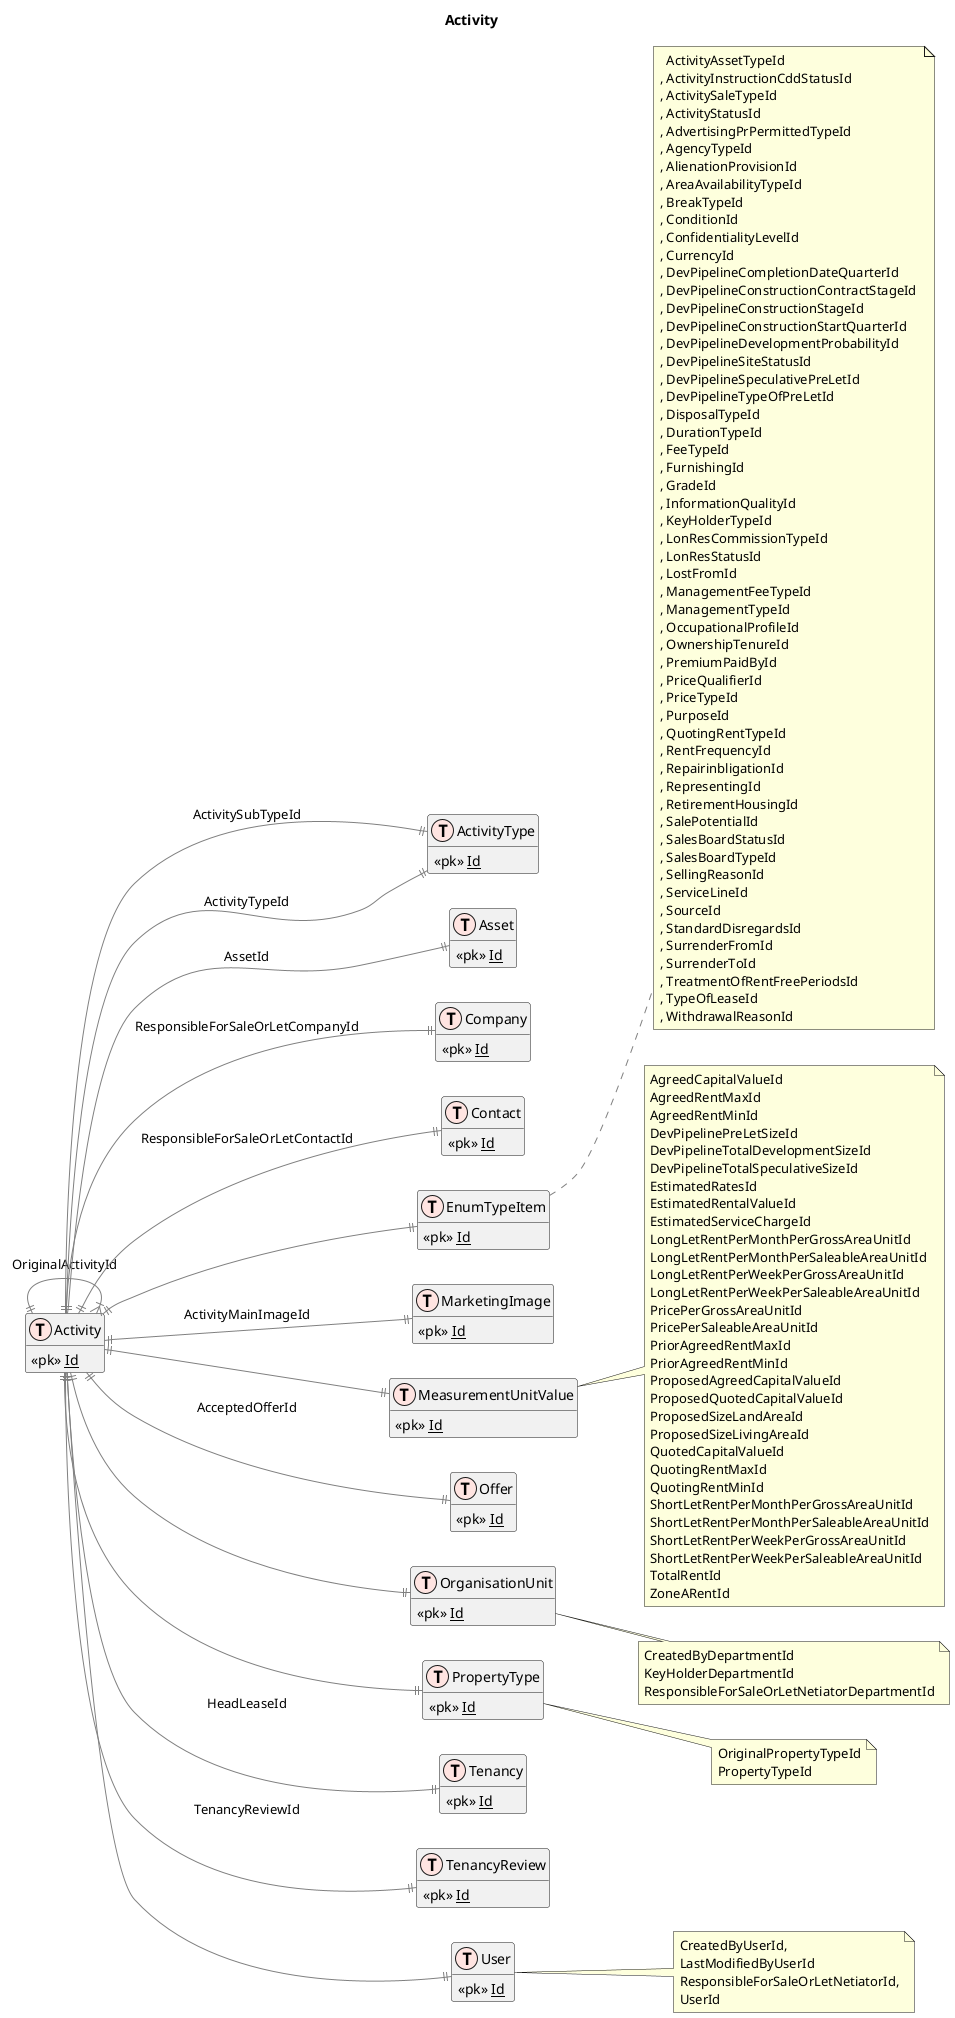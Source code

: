 @startuml

title Activity

left to right direction

!define table(x) class x << (T,mistyrose) >>   
!define view(x) class x << (V,lightblue) >>   
!define table(x) class x << (T,mistyrose) >>  
!define tr(x) class x << (R,red) >>  
!define tf(x) class x << (F,darkorange) >>   
!define af(x) class x << (F,white) >>   
!define fn(x) class x << (F,plum) >>   
!define fs(x) class x << (F,tan) >>   
!define ft(x) class x << (F,wheat) >>   
!define if(x) class x << (F,gaisboro) >>   
!define p(x) class x << (P,indianred) >>   
!define pc(x) class x << (P,lemonshiffon) >>   
!define x(x) class x << (P,linen) >>     
!define primary_key(x) <<pk>> <u>x</u>
!define foreign_key(x) <<fk>> <b>x</b>
!define link( k, y) k }--||  y
hide methods   
hide stereotypes  
skinparam classarrowcolor gray  

table( Activity)
{
    primary_key(Id)
}

table( ActivityType)
{
    primary_key(Id)
}

table( Asset)
{
    primary_key(Id)
}

table( Company)
{
    primary_key(Id)
}

table( Contact)
{
    primary_key(Id)
}

table( EnumTypeItem)
{
    primary_key(Id)
}

table( MarketingImage)
{
    primary_key(Id)
}

table( MeasurementUnitValue)
{
    primary_key(Id)
}

table( Offer)
{
    primary_key(Id)
}

table( OrganisationUnit)
{
    primary_key(Id)
}

table( PropertyType)
{
    primary_key(Id)
}

table( Tenancy)
{
    primary_key(Id)
}

table( TenancyReview)
{
    primary_key(Id)
}

table( User)
{
    primary_key(Id)
}

Activity ||--|{ Activity : OriginalActivityId
 Activity  ||--|| ActivityType : ActivitySubTypeId
 Activity  ||--|| ActivityType : ActivityTypeId
 Activity  ||--|| Asset : AssetId
 Activity  ||--|| Company : ResponsibleForSaleOrLetCompanyId
 Activity  ||--|| Contact : ResponsibleForSaleOrLetContactId

 Activity  ||--|| EnumTypeItem 
note right of EnumTypeItem
  ActivityAssetTypeId
, ActivityInstructionCddStatusId
, ActivitySaleTypeId
, ActivityStatusId
, AdvertisingPrPermittedTypeId
, AgencyTypeId
, AlienationProvisionId 
, AreaAvailabilityTypeId 
, BreakTypeId 
, ConditionId 
, ConfidentialityLevelId 
, CurrencyId 
, DevPipelineCompletionDateQuarterId 
, DevPipelineConstructionContractStageId 
, DevPipelineConstructionStageId 
, DevPipelineConstructionStartQuarterId 
, DevPipelineDevelopmentProbabilityId 
, DevPipelineSiteStatusId 
, DevPipelineSpeculativePreLetId 
, DevPipelineTypeOfPreLetId 
, DisposalTypeId 
, DurationTypeId 
, FeeTypeId 
, FurnishingId 
, GradeId 
, InformationQualityId 
, KeyHolderTypeId 
, LonResCommissionTypeId 
, LonResStatusId 
, LostFromId 
, ManagementFeeTypeId 
, ManagementTypeId 
, OccupationalProfileId 
, OwnershipTenureId 
, PremiumPaidById 
, PriceQualifierId 
, PriceTypeId 
, PurposeId 
, QuotingRentTypeId 
, RentFrequencyId 
, RepairinbligationId 
, RepresentingId 
, RetirementHousingId 
, SalePotentialId 
, SalesBoardStatusId 
, SalesBoardTypeId 
, SellingReasonId 
, ServiceLineId 
, SourceId 
, StandardDisregardsId 
, SurrenderFromId 
, SurrenderToId 
, TreatmentOfRentFreePeriodsId 
, TypeOfLeaseId 
, WithdrawalReasonId
end note

 Activity  ||--|| MarketingImage : ActivityMainImageId

 Activity  ||--|| MeasurementUnitValue
note right of MeasurementUnitValue
AgreedCapitalValueId
AgreedRentMaxId
AgreedRentMinId
DevPipelinePreLetSizeId
DevPipelineTotalDevelopmentSizeId
DevPipelineTotalSpeculativeSizeId
EstimatedRatesId
EstimatedRentalValueId
EstimatedServiceChargeId
LongLetRentPerMonthPerGrossAreaUnitId
LongLetRentPerMonthPerSaleableAreaUnitId
LongLetRentPerWeekPerGrossAreaUnitId
LongLetRentPerWeekPerSaleableAreaUnitId
PricePerGrossAreaUnitId
PricePerSaleableAreaUnitId
PriorAgreedRentMaxId
PriorAgreedRentMinId
ProposedAgreedCapitalValueId
ProposedQuotedCapitalValueId
ProposedSizeLandAreaId
ProposedSizeLivingAreaId
QuotedCapitalValueId
QuotingRentMaxId
QuotingRentMinId
ShortLetRentPerMonthPerGrossAreaUnitId
ShortLetRentPerMonthPerSaleableAreaUnitId
ShortLetRentPerWeekPerGrossAreaUnitId
ShortLetRentPerWeekPerSaleableAreaUnitId
TotalRentId
ZoneARentId
 end note

 Activity  ||--|| Offer : AcceptedOfferId

 Activity  ||--|| OrganisationUnit 
note right of OrganisationUnit 
 CreatedByDepartmentId
 KeyHolderDepartmentId
 ResponsibleForSaleOrLetNetiatorDepartmentId
end note

 Activity  ||--|| PropertyType
note right of PropertyType
OriginalPropertyTypeId
PropertyTypeId
end note
 
 Activity  ||--|| Tenancy : HeadLeaseId
 Activity  ||--|| TenancyReview : TenancyReviewId

 Activity  ||--|| User
note right of User
 CreatedByUserId,
 LastModifiedByUserId
 ResponsibleForSaleOrLetNetiatorId,
 UserId
end note

@enduml

